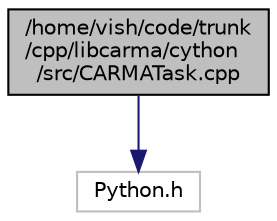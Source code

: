 digraph "/home/vish/code/trunk/cpp/libcarma/cython/src/CARMATask.cpp"
{
  edge [fontname="Helvetica",fontsize="10",labelfontname="Helvetica",labelfontsize="10"];
  node [fontname="Helvetica",fontsize="10",shape=record];
  Node1 [label="/home/vish/code/trunk\l/cpp/libcarma/cython\l/src/CARMATask.cpp",height=0.2,width=0.4,color="black", fillcolor="grey75", style="filled" fontcolor="black"];
  Node1 -> Node2 [color="midnightblue",fontsize="10",style="solid"];
  Node2 [label="Python.h",height=0.2,width=0.4,color="grey75", fillcolor="white", style="filled"];
}
